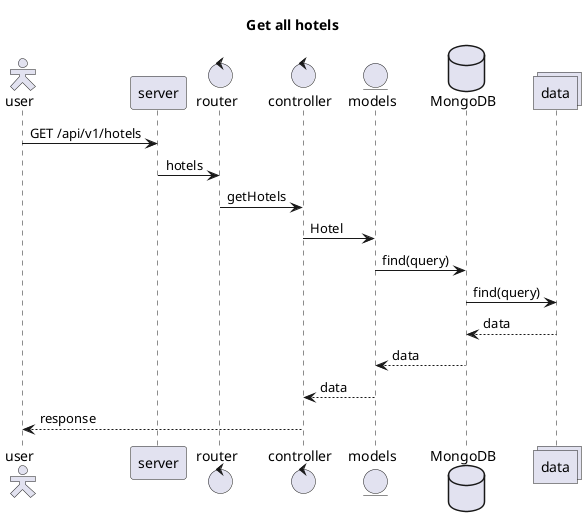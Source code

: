 @startuml sequence
title Get all hotels
skinparam actorStyle Hollow
actor user
participant server
control router
control controller
entity models
database MongoDB as db
collections data
user -> server : GET /api/v1/hotels
server -> router : hotels
router -> controller : getHotels
controller -> models : Hotel
models -> db : find(query)
db -> data : find(query)
db <-- data : data
models <-- db : data
controller <-- models : data
user <-- controller : response
@enduml